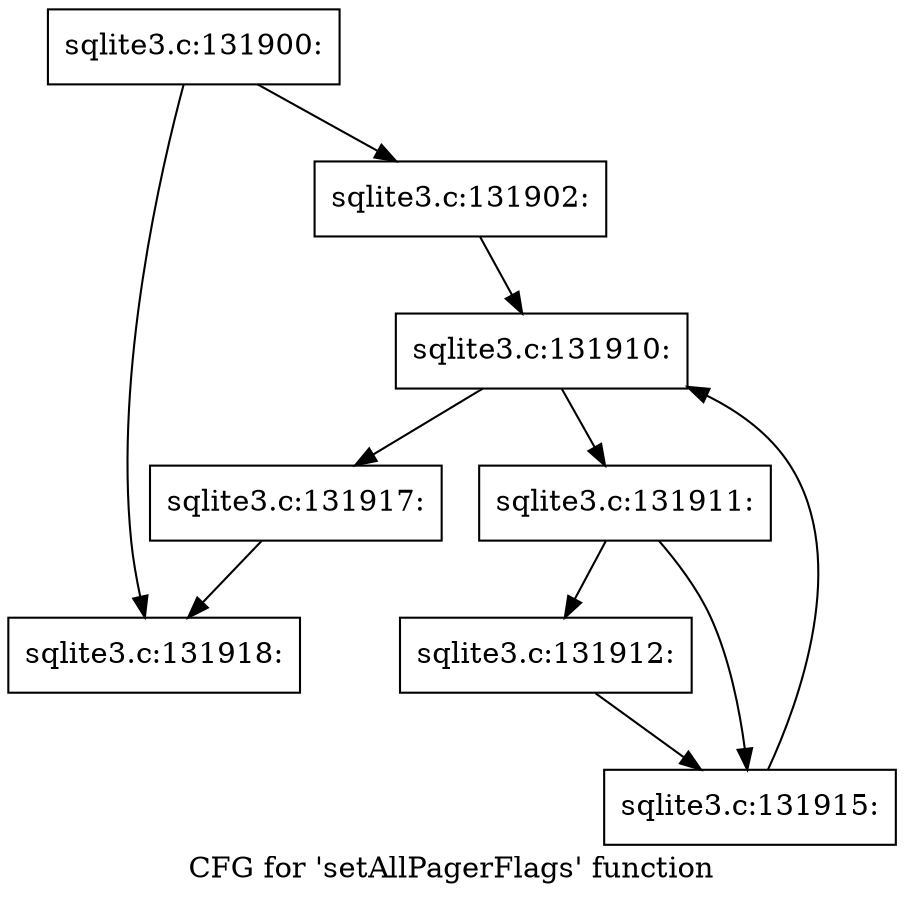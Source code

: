 digraph "CFG for 'setAllPagerFlags' function" {
	label="CFG for 'setAllPagerFlags' function";

	Node0x55c0fa2118c0 [shape=record,label="{sqlite3.c:131900:}"];
	Node0x55c0fa2118c0 -> Node0x55c0fa214380;
	Node0x55c0fa2118c0 -> Node0x55c0fa213f00;
	Node0x55c0fa214380 [shape=record,label="{sqlite3.c:131902:}"];
	Node0x55c0fa214380 -> Node0x55c0fa215350;
	Node0x55c0fa215350 [shape=record,label="{sqlite3.c:131910:}"];
	Node0x55c0fa215350 -> Node0x55c0fa215880;
	Node0x55c0fa215350 -> Node0x55c0fa2154b0;
	Node0x55c0fa215880 [shape=record,label="{sqlite3.c:131911:}"];
	Node0x55c0fa215880 -> Node0x55c0fa215a90;
	Node0x55c0fa215880 -> Node0x55c0fa215ae0;
	Node0x55c0fa215a90 [shape=record,label="{sqlite3.c:131912:}"];
	Node0x55c0fa215a90 -> Node0x55c0fa215ae0;
	Node0x55c0fa215ae0 [shape=record,label="{sqlite3.c:131915:}"];
	Node0x55c0fa215ae0 -> Node0x55c0fa215350;
	Node0x55c0fa2154b0 [shape=record,label="{sqlite3.c:131917:}"];
	Node0x55c0fa2154b0 -> Node0x55c0fa213f00;
	Node0x55c0fa213f00 [shape=record,label="{sqlite3.c:131918:}"];
}
